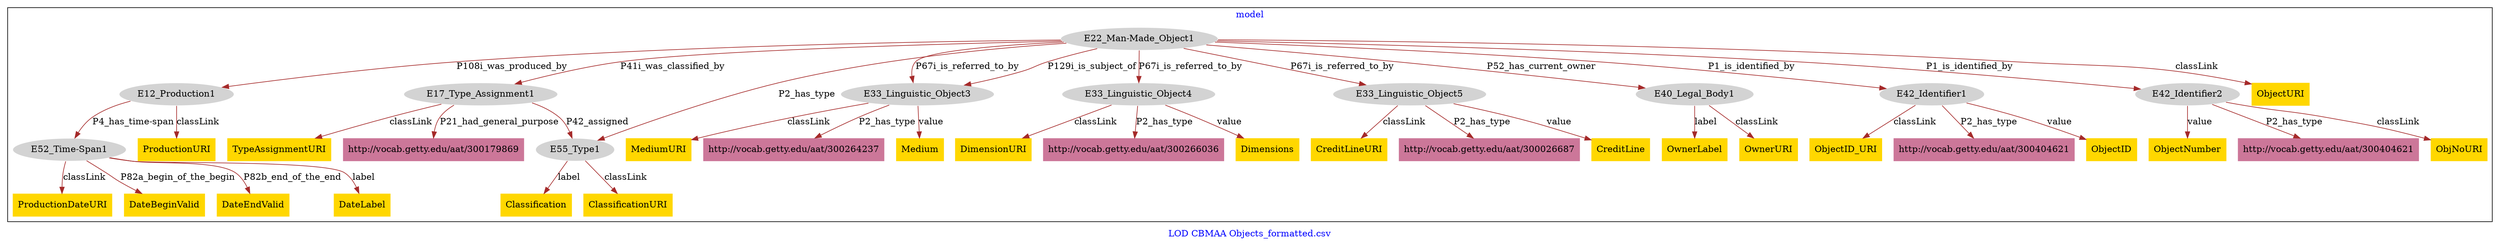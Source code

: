 digraph n0 {
fontcolor="blue"
remincross="true"
label="LOD CBMAA Objects_formatted.csv"
subgraph cluster {
label="model"
n2[style="filled",color="white",fillcolor="lightgray",label="E12_Production1"];
n3[style="filled",color="white",fillcolor="lightgray",label="E52_Time-Span1"];
n4[style="filled",color="white",fillcolor="lightgray",label="E17_Type_Assignment1"];
n5[style="filled",color="white",fillcolor="lightgray",label="E55_Type1"];
n6[style="filled",color="white",fillcolor="lightgray",label="E22_Man-Made_Object1"];
n7[style="filled",color="white",fillcolor="lightgray",label="E33_Linguistic_Object3"];
n8[style="filled",color="white",fillcolor="lightgray",label="E33_Linguistic_Object4"];
n9[style="filled",color="white",fillcolor="lightgray",label="E33_Linguistic_Object5"];
n10[style="filled",color="white",fillcolor="lightgray",label="E40_Legal_Body1"];
n11[style="filled",color="white",fillcolor="lightgray",label="E42_Identifier1"];
n12[style="filled",color="white",fillcolor="lightgray",label="E42_Identifier2"];
n13[shape="plaintext",style="filled",fillcolor="gold",label="ProductionDateURI"];
n14[shape="plaintext",style="filled",fillcolor="gold",label="ObjNoURI"];
n15[shape="plaintext",style="filled",fillcolor="gold",label="CreditLine"];
n16[shape="plaintext",style="filled",fillcolor="gold",label="Classification"];
n17[shape="plaintext",style="filled",fillcolor="gold",label="CreditLineURI"];
n18[shape="plaintext",style="filled",fillcolor="gold",label="ObjectID"];
n19[shape="plaintext",style="filled",fillcolor="gold",label="Medium"];
n20[shape="plaintext",style="filled",fillcolor="gold",label="Dimensions"];
n21[shape="plaintext",style="filled",fillcolor="gold",label="ObjectNumber"];
n22[shape="plaintext",style="filled",fillcolor="gold",label="ProductionURI"];
n23[shape="plaintext",style="filled",fillcolor="gold",label="DateBeginValid"];
n24[shape="plaintext",style="filled",fillcolor="gold",label="OwnerLabel"];
n25[shape="plaintext",style="filled",fillcolor="gold",label="ObjectURI"];
n26[shape="plaintext",style="filled",fillcolor="gold",label="DateEndValid"];
n27[shape="plaintext",style="filled",fillcolor="gold",label="DateLabel"];
n28[shape="plaintext",style="filled",fillcolor="gold",label="TypeAssignmentURI"];
n29[shape="plaintext",style="filled",fillcolor="gold",label="ClassificationURI"];
n30[shape="plaintext",style="filled",fillcolor="gold",label="DimensionURI"];
n31[shape="plaintext",style="filled",fillcolor="gold",label="ObjectID_URI"];
n32[shape="plaintext",style="filled",fillcolor="gold",label="MediumURI"];
n33[shape="plaintext",style="filled",fillcolor="gold",label="OwnerURI"];
n34[shape="plaintext",style="filled",fillcolor="#CC7799",label="http://vocab.getty.edu/aat/300026687"];
n35[shape="plaintext",style="filled",fillcolor="#CC7799",label="http://vocab.getty.edu/aat/300264237"];
n36[shape="plaintext",style="filled",fillcolor="#CC7799",label="http://vocab.getty.edu/aat/300404621"];
n37[shape="plaintext",style="filled",fillcolor="#CC7799",label="http://vocab.getty.edu/aat/300404621"];
n38[shape="plaintext",style="filled",fillcolor="#CC7799",label="http://vocab.getty.edu/aat/300179869"];
n39[shape="plaintext",style="filled",fillcolor="#CC7799",label="http://vocab.getty.edu/aat/300266036"];
}
n2 -> n3[color="brown",fontcolor="black",label="P4_has_time-span"]
n4 -> n5[color="brown",fontcolor="black",label="P42_assigned"]
n6 -> n2[color="brown",fontcolor="black",label="P108i_was_produced_by"]
n6 -> n4[color="brown",fontcolor="black",label="P41i_was_classified_by"]
n6 -> n7[color="brown",fontcolor="black",label="P129i_is_subject_of"]
n6 -> n8[color="brown",fontcolor="black",label="P67i_is_referred_to_by"]
n6 -> n9[color="brown",fontcolor="black",label="P67i_is_referred_to_by"]
n6 -> n10[color="brown",fontcolor="black",label="P52_has_current_owner"]
n6 -> n11[color="brown",fontcolor="black",label="P1_is_identified_by"]
n6 -> n12[color="brown",fontcolor="black",label="P1_is_identified_by"]
n3 -> n13[color="brown",fontcolor="black",label="classLink"]
n12 -> n14[color="brown",fontcolor="black",label="classLink"]
n9 -> n15[color="brown",fontcolor="black",label="value"]
n5 -> n16[color="brown",fontcolor="black",label="label"]
n9 -> n17[color="brown",fontcolor="black",label="classLink"]
n11 -> n18[color="brown",fontcolor="black",label="value"]
n7 -> n19[color="brown",fontcolor="black",label="value"]
n8 -> n20[color="brown",fontcolor="black",label="value"]
n12 -> n21[color="brown",fontcolor="black",label="value"]
n2 -> n22[color="brown",fontcolor="black",label="classLink"]
n3 -> n23[color="brown",fontcolor="black",label="P82a_begin_of_the_begin"]
n10 -> n24[color="brown",fontcolor="black",label="label"]
n6 -> n25[color="brown",fontcolor="black",label="classLink"]
n3 -> n26[color="brown",fontcolor="black",label="P82b_end_of_the_end"]
n3 -> n27[color="brown",fontcolor="black",label="label"]
n4 -> n28[color="brown",fontcolor="black",label="classLink"]
n5 -> n29[color="brown",fontcolor="black",label="classLink"]
n8 -> n30[color="brown",fontcolor="black",label="classLink"]
n11 -> n31[color="brown",fontcolor="black",label="classLink"]
n7 -> n32[color="brown",fontcolor="black",label="classLink"]
n10 -> n33[color="brown",fontcolor="black",label="classLink"]
n9 -> n34[color="brown",fontcolor="black",label="P2_has_type"]
n6 -> n5[color="brown",fontcolor="black",label="P2_has_type"]
n7 -> n35[color="brown",fontcolor="black",label="P2_has_type"]
n11 -> n36[color="brown",fontcolor="black",label="P2_has_type"]
n6 -> n7[color="brown",fontcolor="black",label="P67i_is_referred_to_by"]
n12 -> n37[color="brown",fontcolor="black",label="P2_has_type"]
n4 -> n38[color="brown",fontcolor="black",label="P21_had_general_purpose"]
n8 -> n39[color="brown",fontcolor="black",label="P2_has_type"]
}
